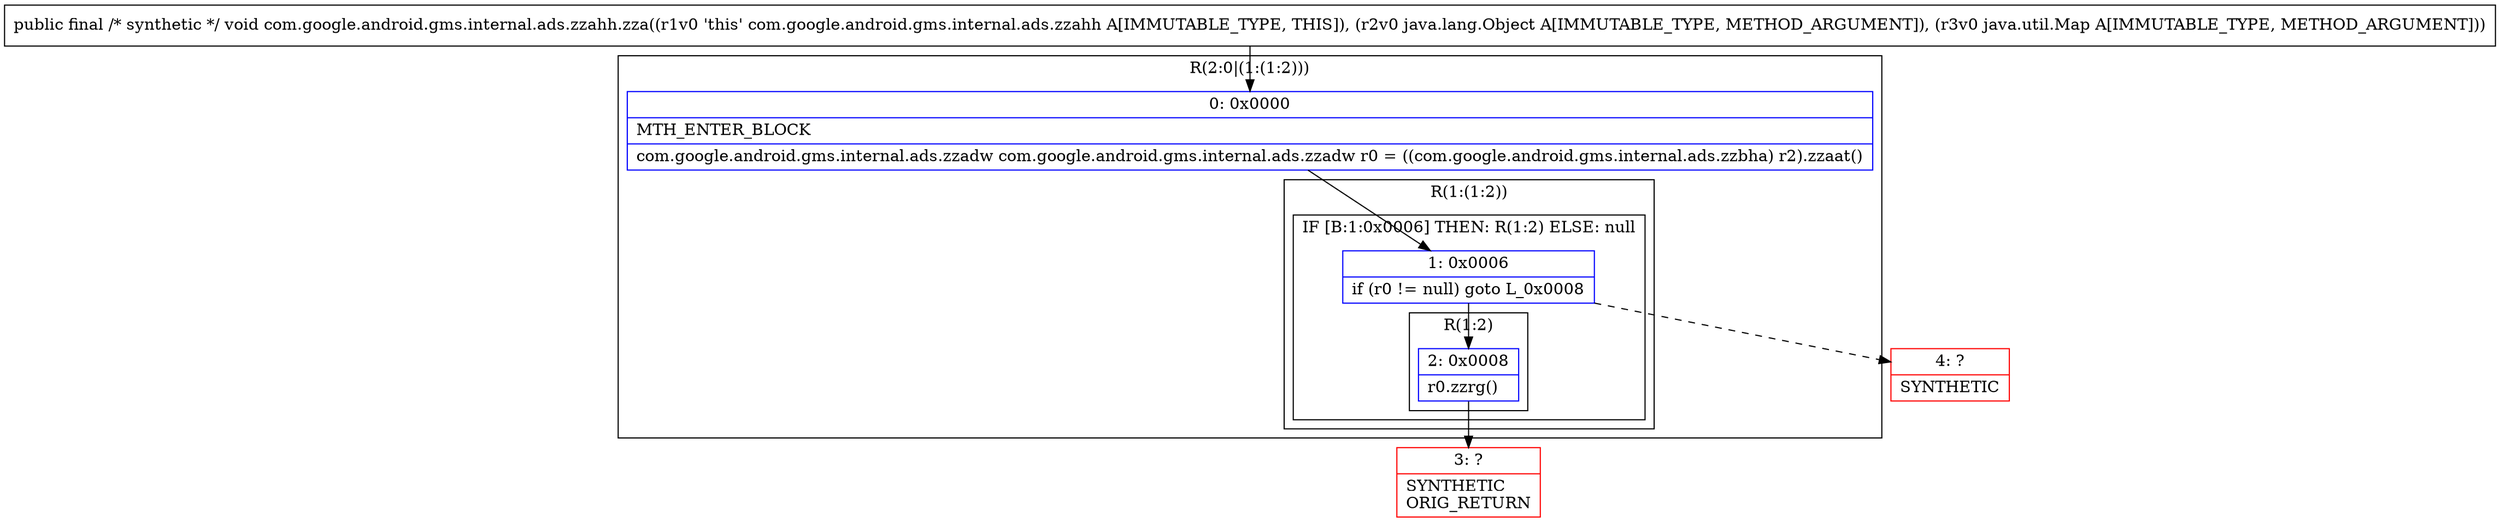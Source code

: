 digraph "CFG forcom.google.android.gms.internal.ads.zzahh.zza(Ljava\/lang\/Object;Ljava\/util\/Map;)V" {
subgraph cluster_Region_1804435765 {
label = "R(2:0|(1:(1:2)))";
node [shape=record,color=blue];
Node_0 [shape=record,label="{0\:\ 0x0000|MTH_ENTER_BLOCK\l|com.google.android.gms.internal.ads.zzadw com.google.android.gms.internal.ads.zzadw r0 = ((com.google.android.gms.internal.ads.zzbha) r2).zzaat()\l}"];
subgraph cluster_Region_1214922091 {
label = "R(1:(1:2))";
node [shape=record,color=blue];
subgraph cluster_IfRegion_1565896618 {
label = "IF [B:1:0x0006] THEN: R(1:2) ELSE: null";
node [shape=record,color=blue];
Node_1 [shape=record,label="{1\:\ 0x0006|if (r0 != null) goto L_0x0008\l}"];
subgraph cluster_Region_1773032626 {
label = "R(1:2)";
node [shape=record,color=blue];
Node_2 [shape=record,label="{2\:\ 0x0008|r0.zzrg()\l}"];
}
}
}
}
Node_3 [shape=record,color=red,label="{3\:\ ?|SYNTHETIC\lORIG_RETURN\l}"];
Node_4 [shape=record,color=red,label="{4\:\ ?|SYNTHETIC\l}"];
MethodNode[shape=record,label="{public final \/* synthetic *\/ void com.google.android.gms.internal.ads.zzahh.zza((r1v0 'this' com.google.android.gms.internal.ads.zzahh A[IMMUTABLE_TYPE, THIS]), (r2v0 java.lang.Object A[IMMUTABLE_TYPE, METHOD_ARGUMENT]), (r3v0 java.util.Map A[IMMUTABLE_TYPE, METHOD_ARGUMENT])) }"];
MethodNode -> Node_0;
Node_0 -> Node_1;
Node_1 -> Node_2;
Node_1 -> Node_4[style=dashed];
Node_2 -> Node_3;
}

